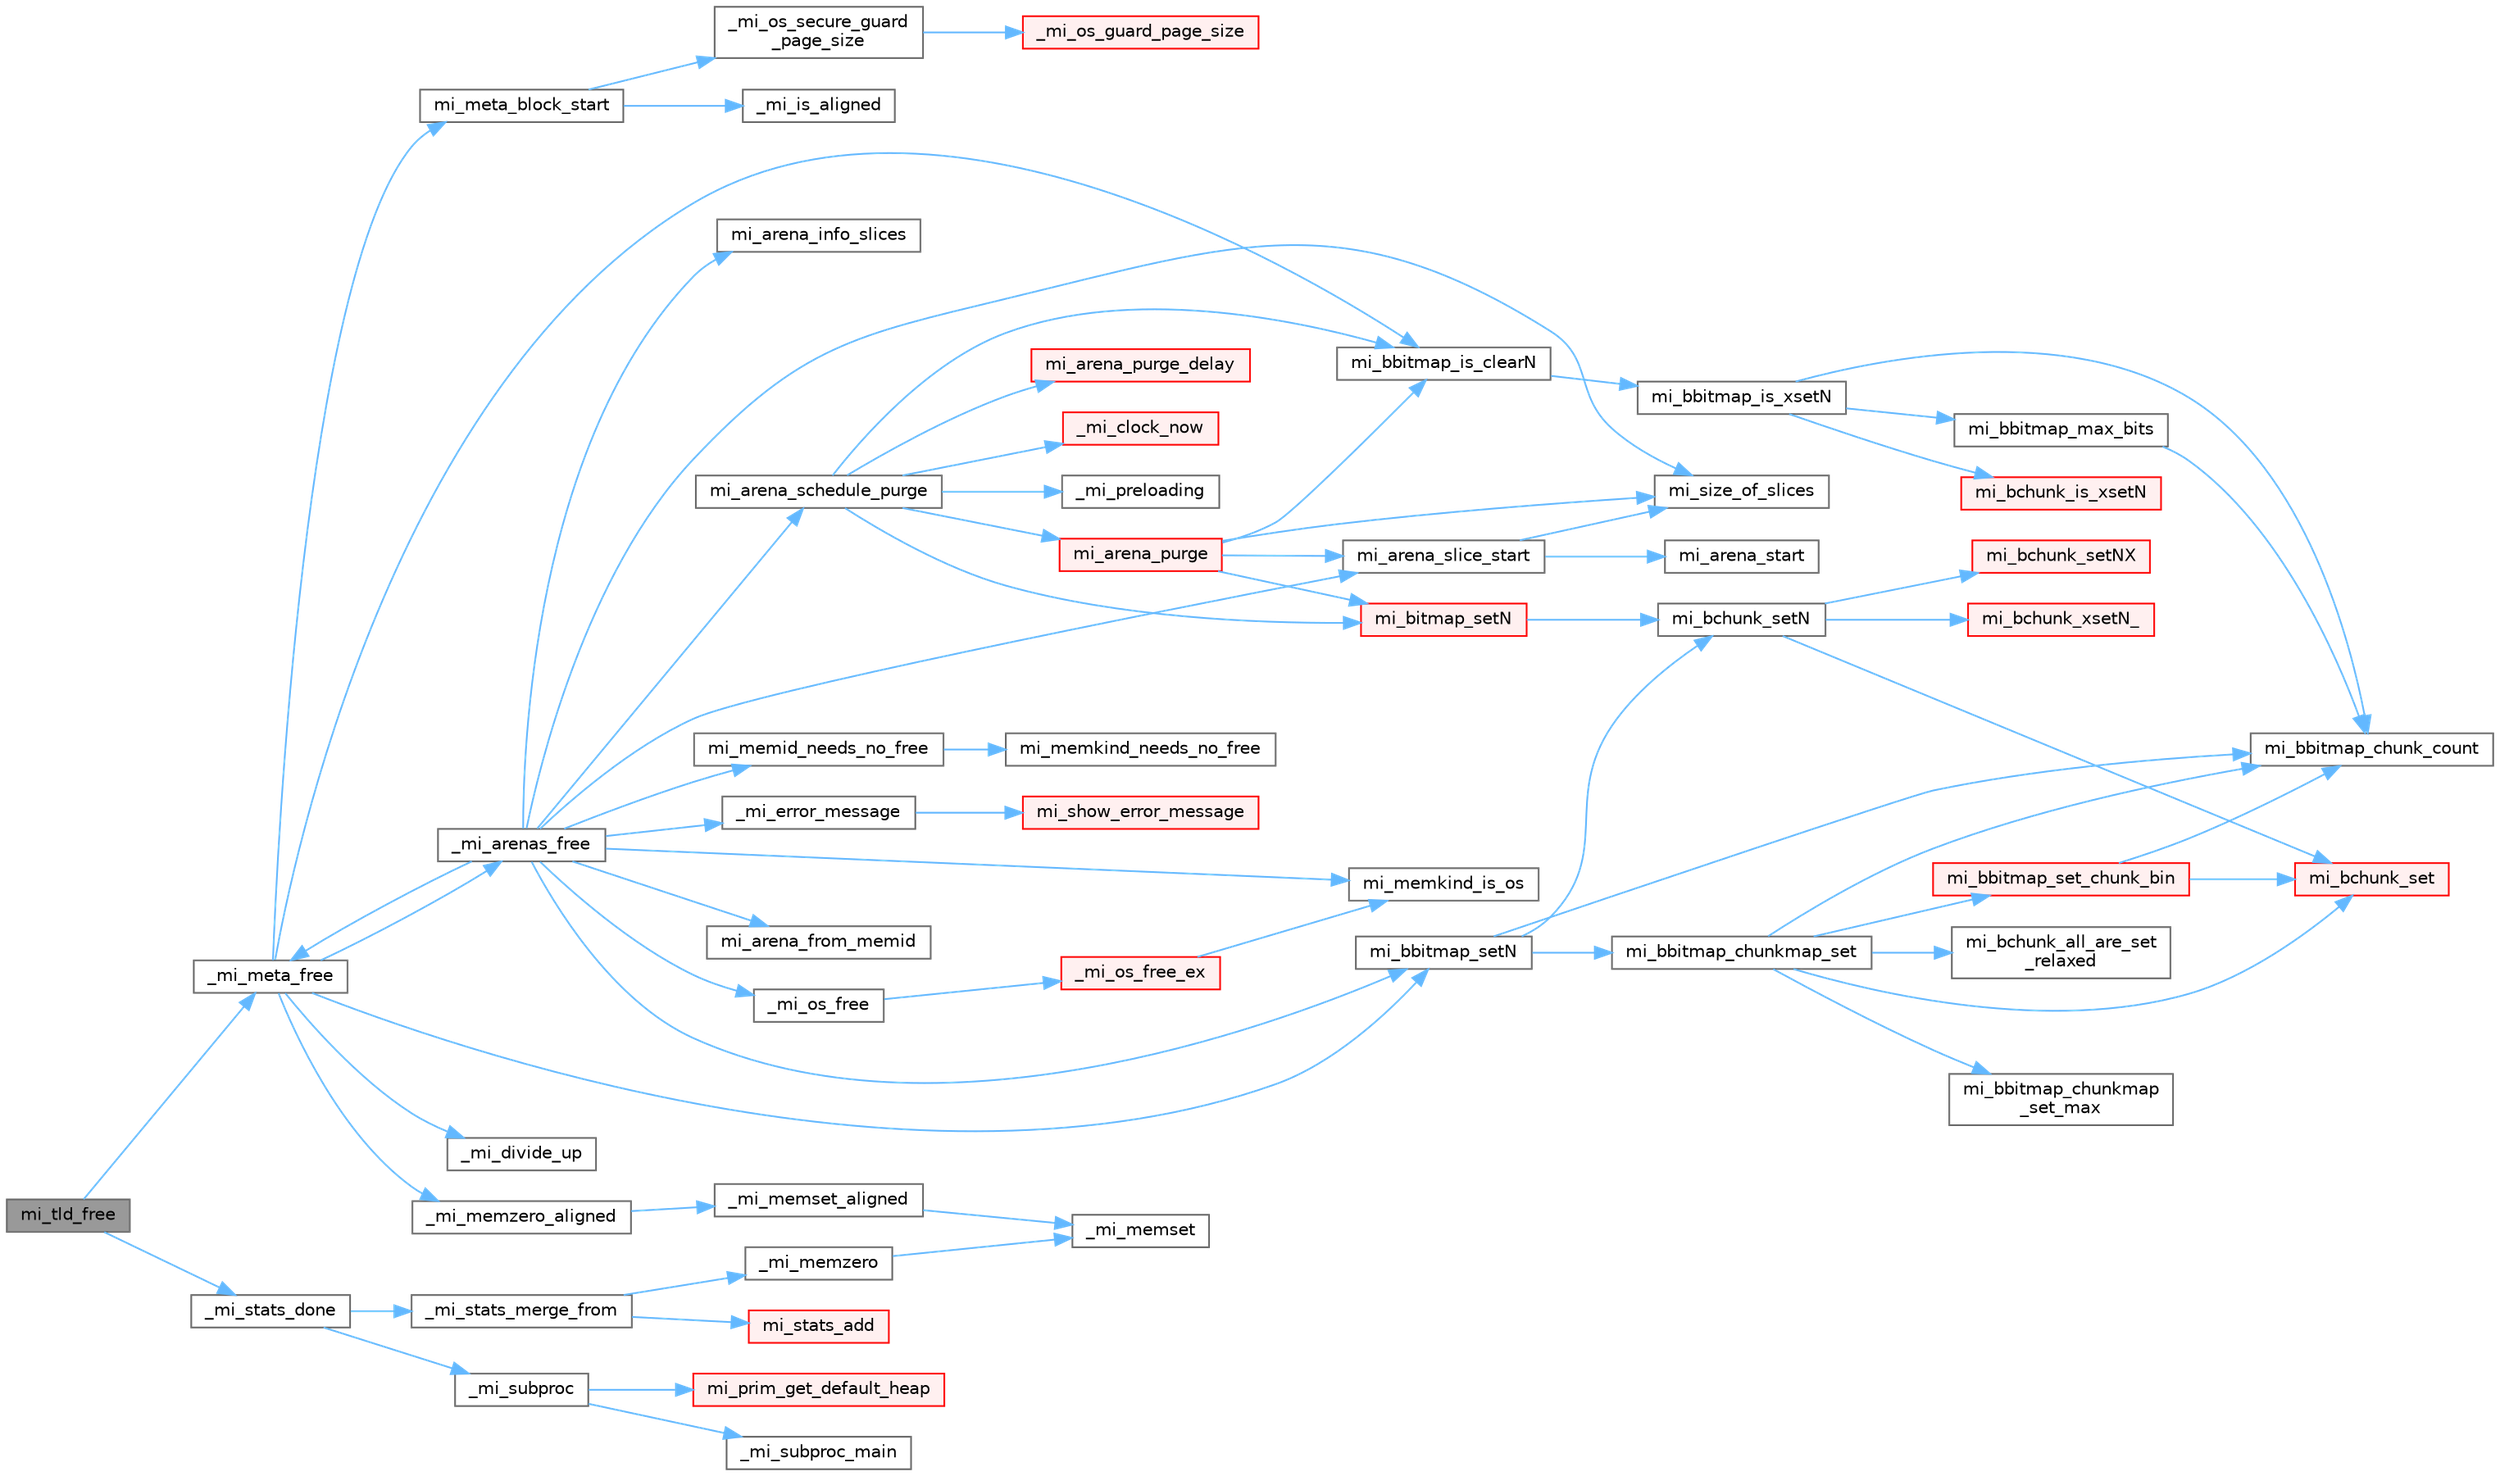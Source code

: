 digraph "mi_tld_free"
{
 // LATEX_PDF_SIZE
  bgcolor="transparent";
  edge [fontname=Helvetica,fontsize=10,labelfontname=Helvetica,labelfontsize=10];
  node [fontname=Helvetica,fontsize=10,shape=box,height=0.2,width=0.4];
  rankdir="LR";
  Node1 [id="Node000001",label="mi_tld_free",height=0.2,width=0.4,color="gray40", fillcolor="grey60", style="filled", fontcolor="black",tooltip=" "];
  Node1 -> Node2 [id="edge67_Node000001_Node000002",color="steelblue1",style="solid",tooltip=" "];
  Node2 [id="Node000002",label="_mi_meta_free",height=0.2,width=0.4,color="grey40", fillcolor="white", style="filled",URL="$arena-meta_8c.html#ab82e802fb1812b8ac1cce8b62b34cbe7",tooltip=" "];
  Node2 -> Node3 [id="edge68_Node000002_Node000003",color="steelblue1",style="solid",tooltip=" "];
  Node3 [id="Node000003",label="_mi_arenas_free",height=0.2,width=0.4,color="grey40", fillcolor="white", style="filled",URL="$arena_8c.html#af53fcdaf8975de25beee4cd536d92c30",tooltip=" "];
  Node3 -> Node4 [id="edge69_Node000003_Node000004",color="steelblue1",style="solid",tooltip=" "];
  Node4 [id="Node000004",label="_mi_error_message",height=0.2,width=0.4,color="grey40", fillcolor="white", style="filled",URL="$options_8c.html#a2bebc073bcaac71658e57bb260c2e426",tooltip=" "];
  Node4 -> Node5 [id="edge70_Node000004_Node000005",color="steelblue1",style="solid",tooltip=" "];
  Node5 [id="Node000005",label="mi_show_error_message",height=0.2,width=0.4,color="red", fillcolor="#FFF0F0", style="filled",URL="$options_8c.html#a025f32c63014753e87fd7a579d2bb8aa",tooltip=" "];
  Node3 -> Node2 [id="edge71_Node000003_Node000002",color="steelblue1",style="solid",tooltip=" "];
  Node3 -> Node41 [id="edge72_Node000003_Node000041",color="steelblue1",style="solid",tooltip=" "];
  Node41 [id="Node000041",label="_mi_os_free",height=0.2,width=0.4,color="grey40", fillcolor="white", style="filled",URL="$os_8c.html#aef12a26764ff4aae64a1df9116452428",tooltip=" "];
  Node41 -> Node42 [id="edge73_Node000041_Node000042",color="steelblue1",style="solid",tooltip=" "];
  Node42 [id="Node000042",label="_mi_os_free_ex",height=0.2,width=0.4,color="red", fillcolor="#FFF0F0", style="filled",URL="$os_8c.html#aeadf7a5475ecac072880a4c415d85c75",tooltip=" "];
  Node42 -> Node46 [id="edge74_Node000042_Node000046",color="steelblue1",style="solid",tooltip=" "];
  Node46 [id="Node000046",label="mi_memkind_is_os",height=0.2,width=0.4,color="grey40", fillcolor="white", style="filled",URL="$types_8h.html#a7b53315c793e6a0934fb369cfb0dc388",tooltip=" "];
  Node3 -> Node51 [id="edge75_Node000003_Node000051",color="steelblue1",style="solid",tooltip=" "];
  Node51 [id="Node000051",label="mi_arena_from_memid",height=0.2,width=0.4,color="grey40", fillcolor="white", style="filled",URL="$arena_8c.html#aaeefb8c6dfbc85b1597643b9876a9397",tooltip=" "];
  Node3 -> Node52 [id="edge76_Node000003_Node000052",color="steelblue1",style="solid",tooltip=" "];
  Node52 [id="Node000052",label="mi_arena_info_slices",height=0.2,width=0.4,color="grey40", fillcolor="white", style="filled",URL="$arena_8c.html#ad2a1e3eef51adb19c1bc74b28900a6e6",tooltip=" "];
  Node3 -> Node53 [id="edge77_Node000003_Node000053",color="steelblue1",style="solid",tooltip=" "];
  Node53 [id="Node000053",label="mi_arena_schedule_purge",height=0.2,width=0.4,color="grey40", fillcolor="white", style="filled",URL="$arena_8c.html#a8dc5c7dba33006692899ce1b367737a4",tooltip=" "];
  Node53 -> Node54 [id="edge78_Node000053_Node000054",color="steelblue1",style="solid",tooltip=" "];
  Node54 [id="Node000054",label="_mi_clock_now",height=0.2,width=0.4,color="red", fillcolor="#FFF0F0", style="filled",URL="$stats_8c.html#a93c8529a1e3131fd656d6d3fa42198ee",tooltip=" "];
  Node53 -> Node11 [id="edge79_Node000053_Node000011",color="steelblue1",style="solid",tooltip=" "];
  Node11 [id="Node000011",label="_mi_preloading",height=0.2,width=0.4,color="grey40", fillcolor="white", style="filled",URL="$_e_a_s_t_l_2packages_2mimalloc_2src_2init_8c.html#a404be8b4c0576588270fde0b2a4d7832",tooltip=" "];
  Node53 -> Node57 [id="edge80_Node000053_Node000057",color="steelblue1",style="solid",tooltip=" "];
  Node57 [id="Node000057",label="mi_arena_purge",height=0.2,width=0.4,color="red", fillcolor="#FFF0F0", style="filled",URL="$arena_8c.html#ab0dfb887a80b4a16ed4390bdebbdd38c",tooltip=" "];
  Node57 -> Node70 [id="edge81_Node000057_Node000070",color="steelblue1",style="solid",tooltip=" "];
  Node70 [id="Node000070",label="mi_arena_slice_start",height=0.2,width=0.4,color="grey40", fillcolor="white", style="filled",URL="$arena_8c.html#a0a2d2bb37e419baf7d346107e77c6e05",tooltip=" "];
  Node70 -> Node71 [id="edge82_Node000070_Node000071",color="steelblue1",style="solid",tooltip=" "];
  Node71 [id="Node000071",label="mi_arena_start",height=0.2,width=0.4,color="grey40", fillcolor="white", style="filled",URL="$arena_8c.html#a8aa073deb4be73d4bbc7b27864c55cd4",tooltip=" "];
  Node70 -> Node72 [id="edge83_Node000070_Node000072",color="steelblue1",style="solid",tooltip=" "];
  Node72 [id="Node000072",label="mi_size_of_slices",height=0.2,width=0.4,color="grey40", fillcolor="white", style="filled",URL="$_e_a_s_t_l_2packages_2mimalloc_2include_2mimalloc_2internal_8h.html#ae8e31ea92ee1ee2f1a93ea87d0184436",tooltip=" "];
  Node57 -> Node73 [id="edge84_Node000057_Node000073",color="steelblue1",style="solid",tooltip=" "];
  Node73 [id="Node000073",label="mi_bbitmap_is_clearN",height=0.2,width=0.4,color="grey40", fillcolor="white", style="filled",URL="$bitmap_8h.html#a5424318442a5d1f904eab0d157bc777e",tooltip=" "];
  Node73 -> Node74 [id="edge85_Node000073_Node000074",color="steelblue1",style="solid",tooltip=" "];
  Node74 [id="Node000074",label="mi_bbitmap_is_xsetN",height=0.2,width=0.4,color="grey40", fillcolor="white", style="filled",URL="$bitmap_8c.html#a143c1ab4aaff95bc9a5642f45e2fc52f",tooltip=" "];
  Node74 -> Node75 [id="edge86_Node000074_Node000075",color="steelblue1",style="solid",tooltip=" "];
  Node75 [id="Node000075",label="mi_bbitmap_chunk_count",height=0.2,width=0.4,color="grey40", fillcolor="white", style="filled",URL="$bitmap_8h.html#a61d4c39827af9a9dbeb574d28856ba90",tooltip=" "];
  Node74 -> Node76 [id="edge87_Node000074_Node000076",color="steelblue1",style="solid",tooltip=" "];
  Node76 [id="Node000076",label="mi_bbitmap_max_bits",height=0.2,width=0.4,color="grey40", fillcolor="white", style="filled",URL="$bitmap_8h.html#afb1f816c002677982471bf19521ac6ee",tooltip=" "];
  Node76 -> Node75 [id="edge88_Node000076_Node000075",color="steelblue1",style="solid",tooltip=" "];
  Node74 -> Node77 [id="edge89_Node000074_Node000077",color="steelblue1",style="solid",tooltip=" "];
  Node77 [id="Node000077",label="mi_bchunk_is_xsetN",height=0.2,width=0.4,color="red", fillcolor="#FFF0F0", style="filled",URL="$bitmap_8c.html#ab0d208390523d5afdb78b6f0be816b2f",tooltip=" "];
  Node57 -> Node105 [id="edge90_Node000057_Node000105",color="steelblue1",style="solid",tooltip=" "];
  Node105 [id="Node000105",label="mi_bitmap_setN",height=0.2,width=0.4,color="red", fillcolor="#FFF0F0", style="filled",URL="$bitmap_8c.html#a8b50ea67e216213718b39a8bdc71c089",tooltip=" "];
  Node105 -> Node106 [id="edge91_Node000105_Node000106",color="steelblue1",style="solid",tooltip=" "];
  Node106 [id="Node000106",label="mi_bchunk_setN",height=0.2,width=0.4,color="grey40", fillcolor="white", style="filled",URL="$bitmap_8c.html#a931ab182d5a458c9811743a39c0637df",tooltip=" "];
  Node106 -> Node103 [id="edge92_Node000106_Node000103",color="steelblue1",style="solid",tooltip=" "];
  Node103 [id="Node000103",label="mi_bchunk_set",height=0.2,width=0.4,color="red", fillcolor="#FFF0F0", style="filled",URL="$bitmap_8c.html#ab346ba3b2da689a30e5cc0bf7348e552",tooltip=" "];
  Node106 -> Node107 [id="edge93_Node000106_Node000107",color="steelblue1",style="solid",tooltip=" "];
  Node107 [id="Node000107",label="mi_bchunk_setNX",height=0.2,width=0.4,color="red", fillcolor="#FFF0F0", style="filled",URL="$bitmap_8c.html#acd5910ee7615a9c560d6d110350691d7",tooltip=" "];
  Node106 -> Node92 [id="edge94_Node000106_Node000092",color="steelblue1",style="solid",tooltip=" "];
  Node92 [id="Node000092",label="mi_bchunk_xsetN_",height=0.2,width=0.4,color="red", fillcolor="#FFF0F0", style="filled",URL="$bitmap_8c.html#a389dbd44ba9433ec98be6f3222776f46",tooltip=" "];
  Node57 -> Node72 [id="edge95_Node000057_Node000072",color="steelblue1",style="solid",tooltip=" "];
  Node53 -> Node109 [id="edge96_Node000053_Node000109",color="steelblue1",style="solid",tooltip=" "];
  Node109 [id="Node000109",label="mi_arena_purge_delay",height=0.2,width=0.4,color="red", fillcolor="#FFF0F0", style="filled",URL="$arena_8c.html#abf54c4e28e45932723209cba84f05ce3",tooltip=" "];
  Node53 -> Node73 [id="edge97_Node000053_Node000073",color="steelblue1",style="solid",tooltip=" "];
  Node53 -> Node105 [id="edge98_Node000053_Node000105",color="steelblue1",style="solid",tooltip=" "];
  Node3 -> Node70 [id="edge99_Node000003_Node000070",color="steelblue1",style="solid",tooltip=" "];
  Node3 -> Node110 [id="edge100_Node000003_Node000110",color="steelblue1",style="solid",tooltip=" "];
  Node110 [id="Node000110",label="mi_bbitmap_setN",height=0.2,width=0.4,color="grey40", fillcolor="white", style="filled",URL="$bitmap_8c.html#ad8105936ebee14e0c6cadb2e8c37b024",tooltip=" "];
  Node110 -> Node75 [id="edge101_Node000110_Node000075",color="steelblue1",style="solid",tooltip=" "];
  Node110 -> Node111 [id="edge102_Node000110_Node000111",color="steelblue1",style="solid",tooltip=" "];
  Node111 [id="Node000111",label="mi_bbitmap_chunkmap_set",height=0.2,width=0.4,color="grey40", fillcolor="white", style="filled",URL="$bitmap_8c.html#a5e83447278a21fe0e1881471aed3723f",tooltip=" "];
  Node111 -> Node75 [id="edge103_Node000111_Node000075",color="steelblue1",style="solid",tooltip=" "];
  Node111 -> Node112 [id="edge104_Node000111_Node000112",color="steelblue1",style="solid",tooltip=" "];
  Node112 [id="Node000112",label="mi_bbitmap_chunkmap\l_set_max",height=0.2,width=0.4,color="grey40", fillcolor="white", style="filled",URL="$bitmap_8c.html#a841d1e310df48c7f00345ba145298635",tooltip=" "];
  Node111 -> Node113 [id="edge105_Node000111_Node000113",color="steelblue1",style="solid",tooltip=" "];
  Node113 [id="Node000113",label="mi_bbitmap_set_chunk_bin",height=0.2,width=0.4,color="red", fillcolor="#FFF0F0", style="filled",URL="$bitmap_8c.html#ade3837b1ccb66e3adb45a8a6fdb71a77",tooltip=" "];
  Node113 -> Node75 [id="edge106_Node000113_Node000075",color="steelblue1",style="solid",tooltip=" "];
  Node113 -> Node103 [id="edge107_Node000113_Node000103",color="steelblue1",style="solid",tooltip=" "];
  Node111 -> Node115 [id="edge108_Node000111_Node000115",color="steelblue1",style="solid",tooltip=" "];
  Node115 [id="Node000115",label="mi_bchunk_all_are_set\l_relaxed",height=0.2,width=0.4,color="grey40", fillcolor="white", style="filled",URL="$bitmap_8c.html#a7879ec0a2a72c95ff4d0037eb61580d6",tooltip=" "];
  Node111 -> Node103 [id="edge109_Node000111_Node000103",color="steelblue1",style="solid",tooltip=" "];
  Node110 -> Node106 [id="edge110_Node000110_Node000106",color="steelblue1",style="solid",tooltip=" "];
  Node3 -> Node116 [id="edge111_Node000003_Node000116",color="steelblue1",style="solid",tooltip=" "];
  Node116 [id="Node000116",label="mi_memid_needs_no_free",height=0.2,width=0.4,color="grey40", fillcolor="white", style="filled",URL="$types_8h.html#a15f0edf992702ab13e8ec2bd51df4c31",tooltip=" "];
  Node116 -> Node117 [id="edge112_Node000116_Node000117",color="steelblue1",style="solid",tooltip=" "];
  Node117 [id="Node000117",label="mi_memkind_needs_no_free",height=0.2,width=0.4,color="grey40", fillcolor="white", style="filled",URL="$types_8h.html#addbf2d90f0dbd0c3baf3f54a2a8b6292",tooltip=" "];
  Node3 -> Node46 [id="edge113_Node000003_Node000046",color="steelblue1",style="solid",tooltip=" "];
  Node3 -> Node72 [id="edge114_Node000003_Node000072",color="steelblue1",style="solid",tooltip=" "];
  Node2 -> Node118 [id="edge115_Node000002_Node000118",color="steelblue1",style="solid",tooltip=" "];
  Node118 [id="Node000118",label="_mi_divide_up",height=0.2,width=0.4,color="grey40", fillcolor="white", style="filled",URL="$_e_a_s_t_l_2packages_2mimalloc_2include_2mimalloc_2internal_8h.html#a693e5b64e9a4644c716974dda2395edc",tooltip=" "];
  Node2 -> Node119 [id="edge116_Node000002_Node000119",color="steelblue1",style="solid",tooltip=" "];
  Node119 [id="Node000119",label="_mi_memzero_aligned",height=0.2,width=0.4,color="grey40", fillcolor="white", style="filled",URL="$_e_a_s_t_l_2packages_2mimalloc_2include_2mimalloc_2internal_8h.html#aa1d3beee9d492fc175ac2584e50fd8ea",tooltip=" "];
  Node119 -> Node120 [id="edge117_Node000119_Node000120",color="steelblue1",style="solid",tooltip=" "];
  Node120 [id="Node000120",label="_mi_memset_aligned",height=0.2,width=0.4,color="grey40", fillcolor="white", style="filled",URL="$_e_a_s_t_l_2packages_2mimalloc_2include_2mimalloc_2internal_8h.html#a770dbf90c89e7e7761f2f99c0fc28115",tooltip=" "];
  Node120 -> Node121 [id="edge118_Node000120_Node000121",color="steelblue1",style="solid",tooltip=" "];
  Node121 [id="Node000121",label="_mi_memset",height=0.2,width=0.4,color="grey40", fillcolor="white", style="filled",URL="$_e_a_s_t_l_2packages_2mimalloc_2include_2mimalloc_2internal_8h.html#ae042f084f894809035813d45e3c43561",tooltip=" "];
  Node2 -> Node73 [id="edge119_Node000002_Node000073",color="steelblue1",style="solid",tooltip=" "];
  Node2 -> Node110 [id="edge120_Node000002_Node000110",color="steelblue1",style="solid",tooltip=" "];
  Node2 -> Node122 [id="edge121_Node000002_Node000122",color="steelblue1",style="solid",tooltip=" "];
  Node122 [id="Node000122",label="mi_meta_block_start",height=0.2,width=0.4,color="grey40", fillcolor="white", style="filled",URL="$arena-meta_8c.html#aeece3fac418407c81bab2ef651ea35a6",tooltip=" "];
  Node122 -> Node123 [id="edge122_Node000122_Node000123",color="steelblue1",style="solid",tooltip=" "];
  Node123 [id="Node000123",label="_mi_is_aligned",height=0.2,width=0.4,color="grey40", fillcolor="white", style="filled",URL="$_e_a_s_t_l_2packages_2mimalloc_2include_2mimalloc_2internal_8h.html#ad446ae4d82cbdbd78dfbe46fa2330555",tooltip=" "];
  Node122 -> Node124 [id="edge123_Node000122_Node000124",color="steelblue1",style="solid",tooltip=" "];
  Node124 [id="Node000124",label="_mi_os_secure_guard\l_page_size",height=0.2,width=0.4,color="grey40", fillcolor="white", style="filled",URL="$os_8c.html#a2daf38bcf9e1a42db5038d237354fbe2",tooltip=" "];
  Node124 -> Node125 [id="edge124_Node000124_Node000125",color="steelblue1",style="solid",tooltip=" "];
  Node125 [id="Node000125",label="_mi_os_guard_page_size",height=0.2,width=0.4,color="red", fillcolor="#FFF0F0", style="filled",URL="$os_8c.html#a92837b7960d16ef8d3e038784b1c95df",tooltip=" "];
  Node1 -> Node126 [id="edge125_Node000001_Node000126",color="steelblue1",style="solid",tooltip=" "];
  Node126 [id="Node000126",label="_mi_stats_done",height=0.2,width=0.4,color="grey40", fillcolor="white", style="filled",URL="$stats_8c.html#a9e3bc7b58618b64edab4ad29371b2163",tooltip=" "];
  Node126 -> Node127 [id="edge126_Node000126_Node000127",color="steelblue1",style="solid",tooltip=" "];
  Node127 [id="Node000127",label="_mi_stats_merge_from",height=0.2,width=0.4,color="grey40", fillcolor="white", style="filled",URL="$stats_8c.html#a92541ad4e6f15267c0c3630e5b693b1a",tooltip=" "];
  Node127 -> Node128 [id="edge127_Node000127_Node000128",color="steelblue1",style="solid",tooltip=" "];
  Node128 [id="Node000128",label="_mi_memzero",height=0.2,width=0.4,color="grey40", fillcolor="white", style="filled",URL="$_e_a_s_t_l_2packages_2mimalloc_2include_2mimalloc_2internal_8h.html#a621a19b2339e1a1d23f8bc1a96eb3b54",tooltip=" "];
  Node128 -> Node121 [id="edge128_Node000128_Node000121",color="steelblue1",style="solid",tooltip=" "];
  Node127 -> Node129 [id="edge129_Node000127_Node000129",color="steelblue1",style="solid",tooltip=" "];
  Node129 [id="Node000129",label="mi_stats_add",height=0.2,width=0.4,color="red", fillcolor="#FFF0F0", style="filled",URL="$stats_8c.html#a6d479a1f19d6cbb13d9c7b61ab717d2d",tooltip=" "];
  Node126 -> Node132 [id="edge130_Node000126_Node000132",color="steelblue1",style="solid",tooltip=" "];
  Node132 [id="Node000132",label="_mi_subproc",height=0.2,width=0.4,color="grey40", fillcolor="white", style="filled",URL="$_e_a_s_t_l_2packages_2mimalloc_2src_2init_8c.html#ad7ba0b811f08490a3e64e9a7b3a03486",tooltip=" "];
  Node132 -> Node133 [id="edge131_Node000132_Node000133",color="steelblue1",style="solid",tooltip=" "];
  Node133 [id="Node000133",label="_mi_subproc_main",height=0.2,width=0.4,color="grey40", fillcolor="white", style="filled",URL="$_e_a_s_t_l_2packages_2mimalloc_2src_2init_8c.html#ab41c4f33f8195e6f62d943dc4d0a8d8a",tooltip=" "];
  Node132 -> Node134 [id="edge132_Node000132_Node000134",color="steelblue1",style="solid",tooltip=" "];
  Node134 [id="Node000134",label="mi_prim_get_default_heap",height=0.2,width=0.4,color="red", fillcolor="#FFF0F0", style="filled",URL="$prim_8h.html#a986e62564728229db3ccecbd6e97fd98",tooltip=" "];
}
